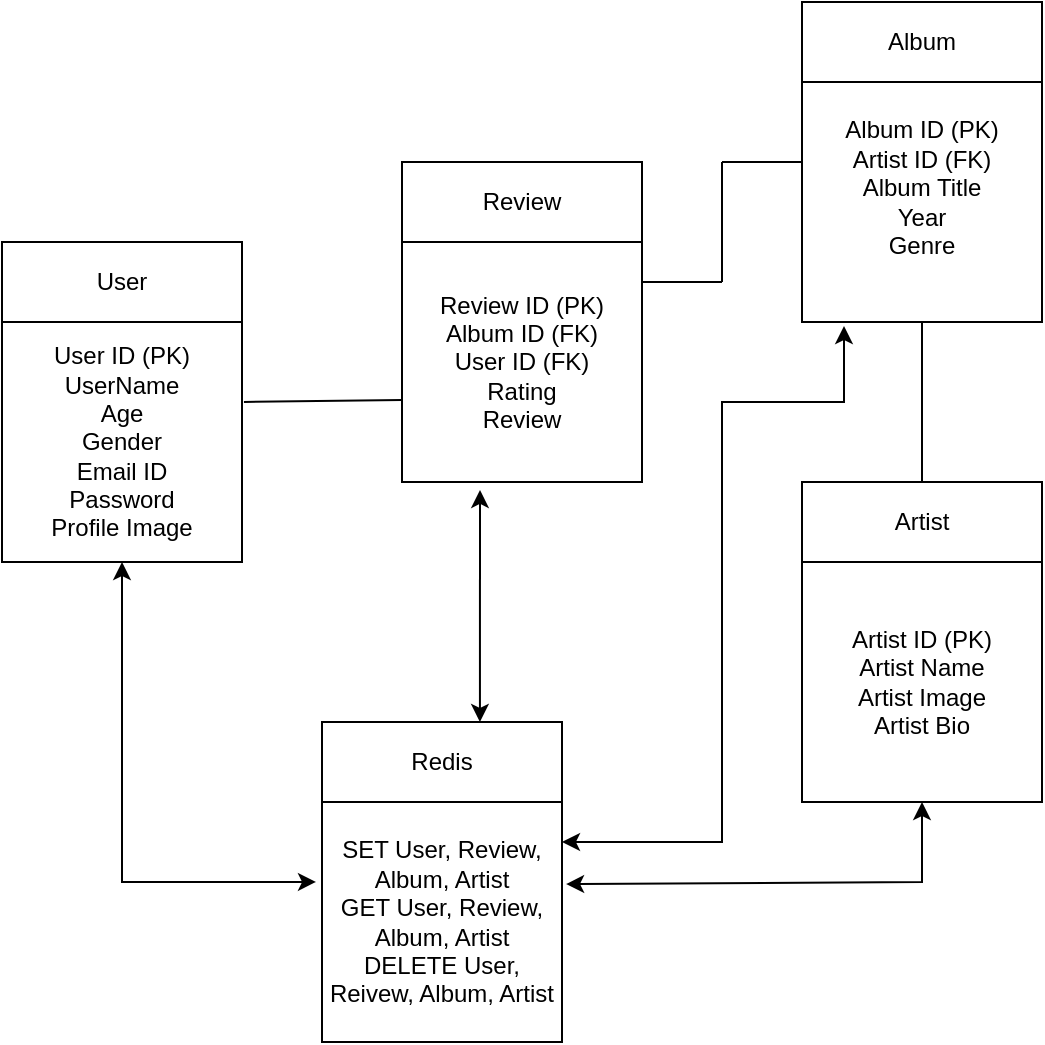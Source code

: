 <mxfile version="25.0.3" pages="2">
  <diagram name="logical-model" id="WpMzIODQazH5a6-SlVV_">
    <mxGraphModel dx="944" dy="587" grid="1" gridSize="10" guides="1" tooltips="1" connect="1" arrows="1" fold="1" page="1" pageScale="1" pageWidth="850" pageHeight="1100" math="0" shadow="0">
      <root>
        <mxCell id="0" />
        <mxCell id="1" parent="0" />
        <mxCell id="-E1J3eafaB2oaxqLOuYi-1" value="User" style="rounded=0;whiteSpace=wrap;html=1;" vertex="1" parent="1">
          <mxGeometry x="80" y="200" width="120" height="40" as="geometry" />
        </mxCell>
        <mxCell id="-E1J3eafaB2oaxqLOuYi-2" value="User ID (PK)&lt;div&gt;UserName&lt;/div&gt;&lt;div&gt;Age&lt;/div&gt;&lt;div&gt;Gender&lt;/div&gt;&lt;div&gt;Email ID&lt;/div&gt;&lt;div&gt;Password&lt;/div&gt;&lt;div&gt;Profile Image&lt;/div&gt;" style="whiteSpace=wrap;html=1;aspect=fixed;" vertex="1" parent="1">
          <mxGeometry x="80" y="240" width="120" height="120" as="geometry" />
        </mxCell>
        <mxCell id="-E1J3eafaB2oaxqLOuYi-3" value="Album" style="rounded=0;whiteSpace=wrap;html=1;" vertex="1" parent="1">
          <mxGeometry x="480" y="80" width="120" height="40" as="geometry" />
        </mxCell>
        <mxCell id="-E1J3eafaB2oaxqLOuYi-4" value="Album ID (PK)&lt;div&gt;Artist ID (FK)&lt;br&gt;&lt;div&gt;Album Title&lt;/div&gt;&lt;div&gt;Year&lt;/div&gt;&lt;div&gt;Genre&lt;/div&gt;&lt;div&gt;&lt;br&gt;&lt;/div&gt;&lt;/div&gt;" style="whiteSpace=wrap;html=1;aspect=fixed;" vertex="1" parent="1">
          <mxGeometry x="480" y="120" width="120" height="120" as="geometry" />
        </mxCell>
        <mxCell id="-E1J3eafaB2oaxqLOuYi-5" value="Artist" style="rounded=0;whiteSpace=wrap;html=1;" vertex="1" parent="1">
          <mxGeometry x="480" y="320" width="120" height="40" as="geometry" />
        </mxCell>
        <mxCell id="-E1J3eafaB2oaxqLOuYi-6" value="Artist ID (PK)&lt;div&gt;Artist Name&lt;/div&gt;&lt;div&gt;Artist Image&lt;/div&gt;&lt;div&gt;Artist Bio&lt;/div&gt;" style="whiteSpace=wrap;html=1;aspect=fixed;" vertex="1" parent="1">
          <mxGeometry x="480" y="360" width="120" height="120" as="geometry" />
        </mxCell>
        <mxCell id="-E1J3eafaB2oaxqLOuYi-7" value="Review" style="rounded=0;whiteSpace=wrap;html=1;" vertex="1" parent="1">
          <mxGeometry x="280" y="160" width="120" height="40" as="geometry" />
        </mxCell>
        <mxCell id="-E1J3eafaB2oaxqLOuYi-8" value="Review ID (PK)&lt;div&gt;Album ID (FK)&lt;/div&gt;&lt;div&gt;User ID (FK)&lt;/div&gt;&lt;div&gt;Rating&lt;/div&gt;&lt;div&gt;Review&lt;/div&gt;" style="whiteSpace=wrap;html=1;aspect=fixed;" vertex="1" parent="1">
          <mxGeometry x="280" y="200" width="120" height="120" as="geometry" />
        </mxCell>
        <mxCell id="-E1J3eafaB2oaxqLOuYi-9" value="" style="endArrow=none;html=1;rounded=0;exitX=1.008;exitY=0.333;exitDx=0;exitDy=0;exitPerimeter=0;entryX=0;entryY=0.658;entryDx=0;entryDy=0;entryPerimeter=0;" edge="1" parent="1" source="-E1J3eafaB2oaxqLOuYi-2" target="-E1J3eafaB2oaxqLOuYi-8">
          <mxGeometry width="50" height="50" relative="1" as="geometry">
            <mxPoint x="400" y="330" as="sourcePoint" />
            <mxPoint x="270" y="280" as="targetPoint" />
          </mxGeometry>
        </mxCell>
        <mxCell id="-E1J3eafaB2oaxqLOuYi-10" value="" style="endArrow=none;html=1;rounded=0;" edge="1" parent="1">
          <mxGeometry width="50" height="50" relative="1" as="geometry">
            <mxPoint x="400" y="220" as="sourcePoint" />
            <mxPoint x="440" y="220" as="targetPoint" />
          </mxGeometry>
        </mxCell>
        <mxCell id="-E1J3eafaB2oaxqLOuYi-11" value="" style="endArrow=none;html=1;rounded=0;" edge="1" parent="1">
          <mxGeometry width="50" height="50" relative="1" as="geometry">
            <mxPoint x="440" y="220" as="sourcePoint" />
            <mxPoint x="440" y="160" as="targetPoint" />
          </mxGeometry>
        </mxCell>
        <mxCell id="-E1J3eafaB2oaxqLOuYi-12" value="" style="endArrow=none;html=1;rounded=0;entryX=0;entryY=0.333;entryDx=0;entryDy=0;entryPerimeter=0;" edge="1" parent="1" target="-E1J3eafaB2oaxqLOuYi-4">
          <mxGeometry width="50" height="50" relative="1" as="geometry">
            <mxPoint x="440" y="160" as="sourcePoint" />
            <mxPoint x="450" y="280" as="targetPoint" />
          </mxGeometry>
        </mxCell>
        <mxCell id="-E1J3eafaB2oaxqLOuYi-13" value="" style="endArrow=none;html=1;rounded=0;exitX=0.5;exitY=1;exitDx=0;exitDy=0;entryX=0.5;entryY=0;entryDx=0;entryDy=0;" edge="1" parent="1" source="-E1J3eafaB2oaxqLOuYi-4" target="-E1J3eafaB2oaxqLOuYi-5">
          <mxGeometry width="50" height="50" relative="1" as="geometry">
            <mxPoint x="400" y="330" as="sourcePoint" />
            <mxPoint x="440" y="280" as="targetPoint" />
          </mxGeometry>
        </mxCell>
        <mxCell id="-E1J3eafaB2oaxqLOuYi-14" value="Redis" style="rounded=0;whiteSpace=wrap;html=1;" vertex="1" parent="1">
          <mxGeometry x="240" y="440" width="120" height="40" as="geometry" />
        </mxCell>
        <mxCell id="-E1J3eafaB2oaxqLOuYi-15" value="SET User, Review, Album, Artist&lt;div&gt;GET User, Review, Album, Artist&lt;/div&gt;&lt;div&gt;DELETE User, Reivew, Album, Artist&lt;/div&gt;" style="whiteSpace=wrap;html=1;aspect=fixed;" vertex="1" parent="1">
          <mxGeometry x="240" y="480" width="120" height="120" as="geometry" />
        </mxCell>
        <mxCell id="-E1J3eafaB2oaxqLOuYi-18" value="" style="endArrow=classic;startArrow=classic;html=1;rounded=0;entryX=0.325;entryY=1.033;entryDx=0;entryDy=0;entryPerimeter=0;exitX=0.658;exitY=0;exitDx=0;exitDy=0;exitPerimeter=0;" edge="1" parent="1" source="-E1J3eafaB2oaxqLOuYi-14" target="-E1J3eafaB2oaxqLOuYi-8">
          <mxGeometry width="50" height="50" relative="1" as="geometry">
            <mxPoint x="320" y="430" as="sourcePoint" />
            <mxPoint x="450" y="280" as="targetPoint" />
          </mxGeometry>
        </mxCell>
        <mxCell id="-E1J3eafaB2oaxqLOuYi-19" value="" style="endArrow=classic;startArrow=classic;html=1;rounded=0;exitX=1.017;exitY=0.342;exitDx=0;exitDy=0;exitPerimeter=0;" edge="1" parent="1" source="-E1J3eafaB2oaxqLOuYi-15" target="-E1J3eafaB2oaxqLOuYi-6">
          <mxGeometry width="50" height="50" relative="1" as="geometry">
            <mxPoint x="370" y="522" as="sourcePoint" />
            <mxPoint x="450" y="280" as="targetPoint" />
            <Array as="points">
              <mxPoint x="540" y="520" />
            </Array>
          </mxGeometry>
        </mxCell>
        <mxCell id="-E1J3eafaB2oaxqLOuYi-20" value="" style="endArrow=classic;startArrow=classic;html=1;rounded=0;entryX=0.175;entryY=1.017;entryDx=0;entryDy=0;entryPerimeter=0;" edge="1" parent="1" target="-E1J3eafaB2oaxqLOuYi-4">
          <mxGeometry width="50" height="50" relative="1" as="geometry">
            <mxPoint x="360" y="500" as="sourcePoint" />
            <mxPoint x="450" y="280" as="targetPoint" />
            <Array as="points">
              <mxPoint x="440" y="500" />
              <mxPoint x="440" y="280" />
              <mxPoint x="501" y="280" />
            </Array>
          </mxGeometry>
        </mxCell>
        <mxCell id="-E1J3eafaB2oaxqLOuYi-21" value="" style="endArrow=classic;startArrow=classic;html=1;rounded=0;exitX=0.5;exitY=1;exitDx=0;exitDy=0;entryX=-0.025;entryY=0.333;entryDx=0;entryDy=0;entryPerimeter=0;" edge="1" parent="1" source="-E1J3eafaB2oaxqLOuYi-2" target="-E1J3eafaB2oaxqLOuYi-15">
          <mxGeometry width="50" height="50" relative="1" as="geometry">
            <mxPoint x="400" y="330" as="sourcePoint" />
            <mxPoint x="140" y="520" as="targetPoint" />
            <Array as="points">
              <mxPoint x="140" y="520" />
            </Array>
          </mxGeometry>
        </mxCell>
      </root>
    </mxGraphModel>
  </diagram>
  <diagram id="BAt78YsPt3cakXOA2hPO" name="physical-model">
    <mxGraphModel dx="944" dy="587" grid="1" gridSize="10" guides="1" tooltips="1" connect="1" arrows="1" fold="1" page="1" pageScale="1" pageWidth="850" pageHeight="1100" math="0" shadow="0">
      <root>
        <mxCell id="0" />
        <mxCell id="1" parent="0" />
        <mxCell id="3heO4BvWp_lpes6z3z46-1" value="User" style="rounded=0;whiteSpace=wrap;html=1;" vertex="1" parent="1">
          <mxGeometry x="80" y="190" width="140" height="50" as="geometry" />
        </mxCell>
        <mxCell id="3heO4BvWp_lpes6z3z46-2" value="User ID: INTEGER&lt;div&gt;UserName: VARCHAR(255)&lt;/div&gt;&lt;div&gt;Age: INTEGER&lt;/div&gt;&lt;div&gt;Gender: CHAR(1)&lt;/div&gt;&lt;div&gt;Email ID: VARCHAR(255)&lt;/div&gt;&lt;div&gt;Password: VARCHAR(255)&lt;/div&gt;&lt;div&gt;Profile Image: URL&lt;/div&gt;" style="whiteSpace=wrap;html=1;aspect=fixed;" vertex="1" parent="1">
          <mxGeometry x="80" y="240" width="140" height="140" as="geometry" />
        </mxCell>
        <mxCell id="3heO4BvWp_lpes6z3z46-3" value="Album" style="rounded=0;whiteSpace=wrap;html=1;" vertex="1" parent="1">
          <mxGeometry x="480" y="80" width="120" height="40" as="geometry" />
        </mxCell>
        <mxCell id="3heO4BvWp_lpes6z3z46-4" value="Album ID: INTEGER&lt;div&gt;Artist ID: INTEGER&lt;br&gt;&lt;div&gt;Album Title: VARCHAR(255)&lt;/div&gt;&lt;div&gt;Year: INTEGER&lt;/div&gt;&lt;div&gt;Genre: VARCHAR(255)&lt;/div&gt;&lt;div&gt;&lt;br&gt;&lt;/div&gt;&lt;/div&gt;" style="whiteSpace=wrap;html=1;aspect=fixed;" vertex="1" parent="1">
          <mxGeometry x="480" y="120" width="120" height="120" as="geometry" />
        </mxCell>
        <mxCell id="3heO4BvWp_lpes6z3z46-5" value="Artist" style="rounded=0;whiteSpace=wrap;html=1;" vertex="1" parent="1">
          <mxGeometry x="480" y="320" width="120" height="40" as="geometry" />
        </mxCell>
        <mxCell id="3heO4BvWp_lpes6z3z46-6" value="Artist ID: INTEGER&lt;div&gt;Artist Name: VARCHAR(255)&lt;/div&gt;&lt;div&gt;Artist Image: URL&lt;/div&gt;&lt;div&gt;Artist Bio: TEXT&lt;/div&gt;" style="whiteSpace=wrap;html=1;aspect=fixed;" vertex="1" parent="1">
          <mxGeometry x="480" y="360" width="120" height="120" as="geometry" />
        </mxCell>
        <mxCell id="3heO4BvWp_lpes6z3z46-7" value="Review" style="rounded=0;whiteSpace=wrap;html=1;" vertex="1" parent="1">
          <mxGeometry x="280" y="160" width="120" height="40" as="geometry" />
        </mxCell>
        <mxCell id="3heO4BvWp_lpes6z3z46-8" value="Review ID: INTEGER&lt;div&gt;Album ID: INTEGER&lt;/div&gt;&lt;div&gt;User ID: INTEGER&lt;/div&gt;&lt;div&gt;Rating: INTEGER&lt;/div&gt;&lt;div&gt;Review: TEXT&lt;/div&gt;" style="whiteSpace=wrap;html=1;aspect=fixed;" vertex="1" parent="1">
          <mxGeometry x="280" y="200" width="120" height="120" as="geometry" />
        </mxCell>
        <mxCell id="3heO4BvWp_lpes6z3z46-9" value="" style="endArrow=none;html=1;rounded=0;entryX=0;entryY=0.658;entryDx=0;entryDy=0;entryPerimeter=0;" edge="1" parent="1" target="3heO4BvWp_lpes6z3z46-8">
          <mxGeometry width="50" height="50" relative="1" as="geometry">
            <mxPoint x="221" y="279" as="sourcePoint" />
            <mxPoint x="270" y="280" as="targetPoint" />
          </mxGeometry>
        </mxCell>
        <mxCell id="3heO4BvWp_lpes6z3z46-10" value="" style="endArrow=none;html=1;rounded=0;" edge="1" parent="1">
          <mxGeometry width="50" height="50" relative="1" as="geometry">
            <mxPoint x="400" y="220" as="sourcePoint" />
            <mxPoint x="440" y="220" as="targetPoint" />
          </mxGeometry>
        </mxCell>
        <mxCell id="3heO4BvWp_lpes6z3z46-11" value="" style="endArrow=none;html=1;rounded=0;" edge="1" parent="1">
          <mxGeometry width="50" height="50" relative="1" as="geometry">
            <mxPoint x="440" y="220" as="sourcePoint" />
            <mxPoint x="440" y="160" as="targetPoint" />
          </mxGeometry>
        </mxCell>
        <mxCell id="3heO4BvWp_lpes6z3z46-12" value="" style="endArrow=none;html=1;rounded=0;entryX=0;entryY=0.333;entryDx=0;entryDy=0;entryPerimeter=0;" edge="1" parent="1" target="3heO4BvWp_lpes6z3z46-4">
          <mxGeometry width="50" height="50" relative="1" as="geometry">
            <mxPoint x="440" y="160" as="sourcePoint" />
            <mxPoint x="450" y="280" as="targetPoint" />
          </mxGeometry>
        </mxCell>
        <mxCell id="3heO4BvWp_lpes6z3z46-13" value="" style="endArrow=none;html=1;rounded=0;exitX=0.5;exitY=1;exitDx=0;exitDy=0;entryX=0.5;entryY=0;entryDx=0;entryDy=0;" edge="1" parent="1" source="3heO4BvWp_lpes6z3z46-4" target="3heO4BvWp_lpes6z3z46-5">
          <mxGeometry width="50" height="50" relative="1" as="geometry">
            <mxPoint x="400" y="330" as="sourcePoint" />
            <mxPoint x="440" y="280" as="targetPoint" />
          </mxGeometry>
        </mxCell>
        <mxCell id="3heO4BvWp_lpes6z3z46-14" value="Redis" style="rounded=0;whiteSpace=wrap;html=1;" vertex="1" parent="1">
          <mxGeometry x="240" y="440" width="120" height="40" as="geometry" />
        </mxCell>
        <mxCell id="3heO4BvWp_lpes6z3z46-15" value="SET User, Review, Album, Artist&lt;div&gt;GET User, Review, Album, Artist&lt;/div&gt;&lt;div&gt;DELETE User, Reivew, Album, Artist&lt;/div&gt;" style="whiteSpace=wrap;html=1;aspect=fixed;" vertex="1" parent="1">
          <mxGeometry x="240" y="480" width="120" height="120" as="geometry" />
        </mxCell>
        <mxCell id="3heO4BvWp_lpes6z3z46-16" value="" style="endArrow=classic;startArrow=classic;html=1;rounded=0;entryX=0.325;entryY=1.033;entryDx=0;entryDy=0;entryPerimeter=0;exitX=0.658;exitY=0;exitDx=0;exitDy=0;exitPerimeter=0;" edge="1" parent="1" source="3heO4BvWp_lpes6z3z46-14" target="3heO4BvWp_lpes6z3z46-8">
          <mxGeometry width="50" height="50" relative="1" as="geometry">
            <mxPoint x="320" y="430" as="sourcePoint" />
            <mxPoint x="450" y="280" as="targetPoint" />
          </mxGeometry>
        </mxCell>
        <mxCell id="3heO4BvWp_lpes6z3z46-17" value="" style="endArrow=classic;startArrow=classic;html=1;rounded=0;exitX=1.017;exitY=0.342;exitDx=0;exitDy=0;exitPerimeter=0;" edge="1" parent="1" source="3heO4BvWp_lpes6z3z46-15" target="3heO4BvWp_lpes6z3z46-6">
          <mxGeometry width="50" height="50" relative="1" as="geometry">
            <mxPoint x="370" y="522" as="sourcePoint" />
            <mxPoint x="450" y="280" as="targetPoint" />
            <Array as="points">
              <mxPoint x="540" y="520" />
            </Array>
          </mxGeometry>
        </mxCell>
        <mxCell id="3heO4BvWp_lpes6z3z46-18" value="" style="endArrow=classic;startArrow=classic;html=1;rounded=0;entryX=0.175;entryY=1.017;entryDx=0;entryDy=0;entryPerimeter=0;" edge="1" parent="1" target="3heO4BvWp_lpes6z3z46-4">
          <mxGeometry width="50" height="50" relative="1" as="geometry">
            <mxPoint x="360" y="500" as="sourcePoint" />
            <mxPoint x="450" y="280" as="targetPoint" />
            <Array as="points">
              <mxPoint x="440" y="500" />
              <mxPoint x="440" y="280" />
              <mxPoint x="501" y="280" />
            </Array>
          </mxGeometry>
        </mxCell>
        <mxCell id="3heO4BvWp_lpes6z3z46-19" value="" style="endArrow=classic;startArrow=classic;html=1;rounded=0;entryX=-0.025;entryY=0.333;entryDx=0;entryDy=0;entryPerimeter=0;exitX=0.429;exitY=1.014;exitDx=0;exitDy=0;exitPerimeter=0;" edge="1" parent="1" source="3heO4BvWp_lpes6z3z46-2" target="3heO4BvWp_lpes6z3z46-15">
          <mxGeometry width="50" height="50" relative="1" as="geometry">
            <mxPoint x="140" y="390" as="sourcePoint" />
            <mxPoint x="140" y="520" as="targetPoint" />
            <Array as="points">
              <mxPoint x="140" y="520" />
            </Array>
          </mxGeometry>
        </mxCell>
      </root>
    </mxGraphModel>
  </diagram>
</mxfile>
